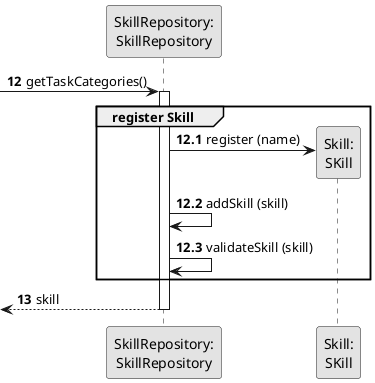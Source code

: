 @startuml
skinparam monochrome true
skinparam packageStyle rectangle
skinparam shadowing false

autonumber

'hide footbox

participant "SkillRepository:\nSkillRepository" as SkillREP
participant "Skill:\nSKill" as SKILL

autonumber 12

 -> SkillREP : getTaskCategories()
autonumber 12.1
activate SkillREP
    group register Skill

            SkillREP -> SKILL** : register (name)

            SkillREP -> SkillREP : addSkill (skill)

            SkillREP -> SkillREP : validateSkill (skill)
    end
    autonumber 13
    <-- SkillREP  : skill
deactivate SkillREP



@enduml